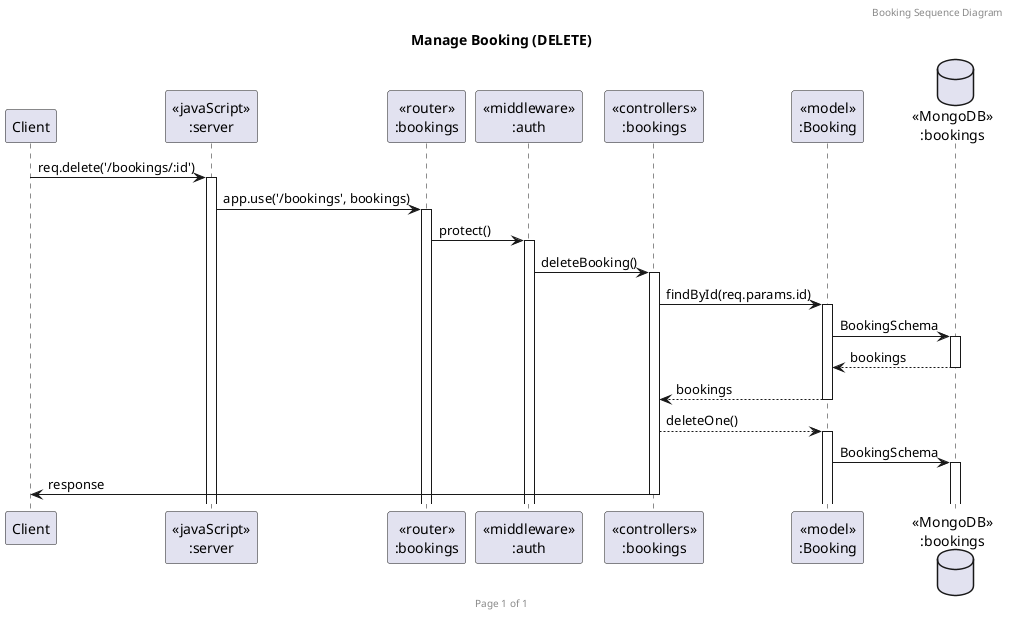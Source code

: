 @startuml delete-bookings

header Booking Sequence Diagram
footer Page %page% of %lastpage%
title "Manage Booking (DELETE)"

participant "Client" as client
participant "<<javaScript>>\n:server" as server
participant "<<router>>\n:bookings" as routerBookings
participant "<<middleware>>\n:auth" as middlewareAuth
participant "<<controllers>>\n:bookings" as controllersBookings
participant "<<model>>\n:Booking" as modelBooking
database "<<MongoDB>>\n:bookings" as bookingsDatabase

client->server ++:req.delete('/bookings/:id')
server->routerBookings ++:app.use('/bookings', bookings)
routerBookings -> middlewareAuth ++: protect()
middlewareAuth -> controllersBookings ++:deleteBooking()
controllersBookings -> modelBooking ++: findById(req.params.id)
modelBooking ->bookingsDatabase ++: BookingSchema
bookingsDatabase --> modelBooking --: bookings
controllersBookings <-- modelBooking --:bookings
controllersBookings --> modelBooking ++: deleteOne()
modelBooking -> bookingsDatabase ++: BookingSchema
controllersBookings->client --:response

@enduml
